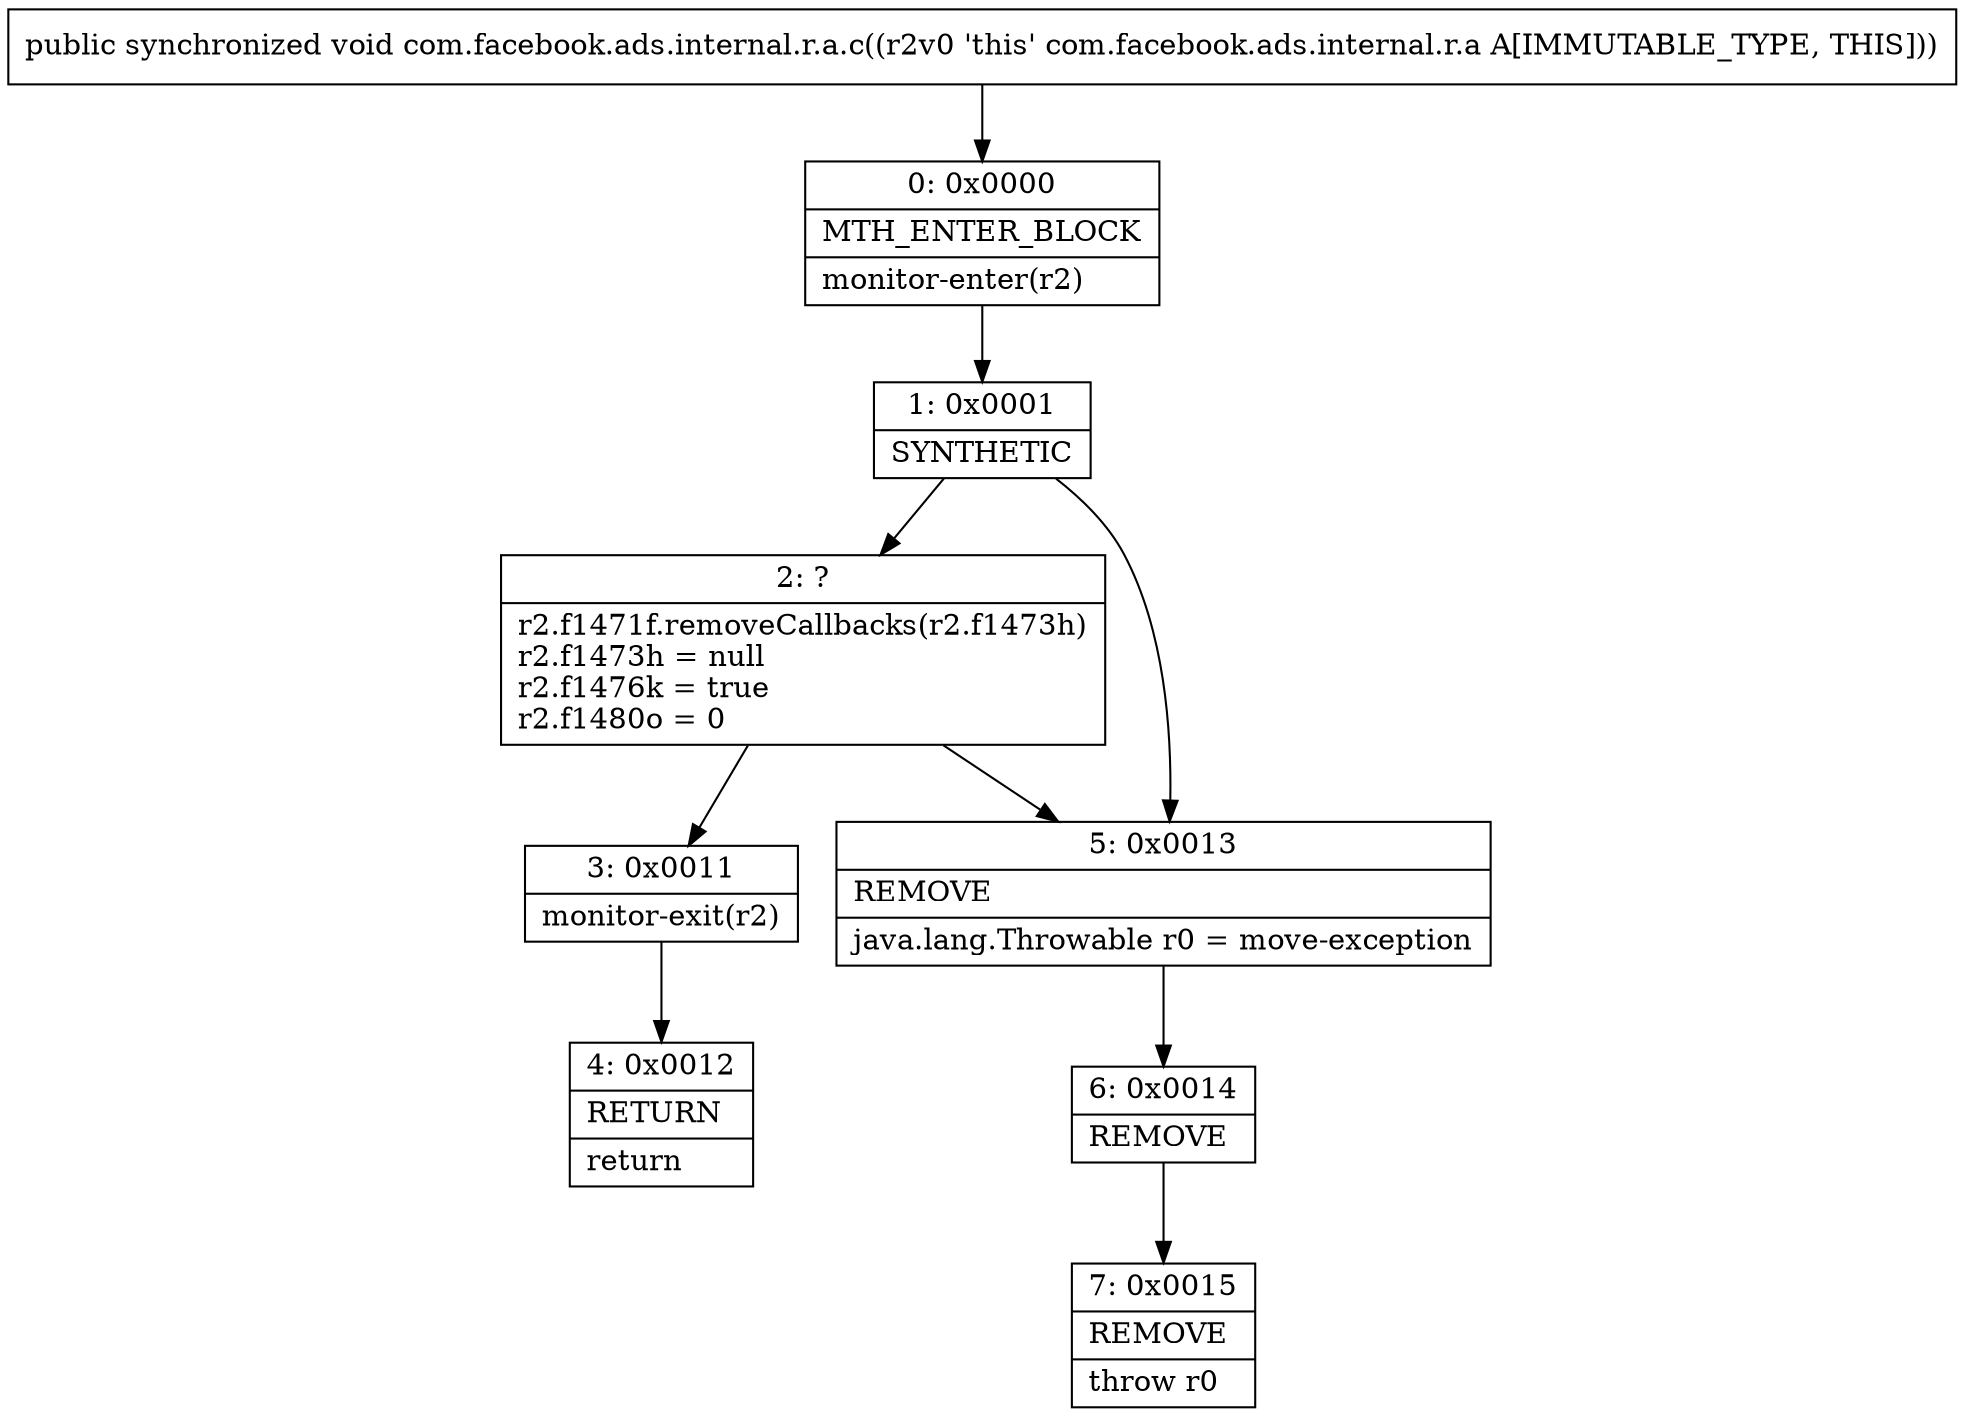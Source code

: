 digraph "CFG forcom.facebook.ads.internal.r.a.c()V" {
Node_0 [shape=record,label="{0\:\ 0x0000|MTH_ENTER_BLOCK\l|monitor\-enter(r2)\l}"];
Node_1 [shape=record,label="{1\:\ 0x0001|SYNTHETIC\l}"];
Node_2 [shape=record,label="{2\:\ ?|r2.f1471f.removeCallbacks(r2.f1473h)\lr2.f1473h = null\lr2.f1476k = true\lr2.f1480o = 0\l}"];
Node_3 [shape=record,label="{3\:\ 0x0011|monitor\-exit(r2)\l}"];
Node_4 [shape=record,label="{4\:\ 0x0012|RETURN\l|return\l}"];
Node_5 [shape=record,label="{5\:\ 0x0013|REMOVE\l|java.lang.Throwable r0 = move\-exception\l}"];
Node_6 [shape=record,label="{6\:\ 0x0014|REMOVE\l}"];
Node_7 [shape=record,label="{7\:\ 0x0015|REMOVE\l|throw r0\l}"];
MethodNode[shape=record,label="{public synchronized void com.facebook.ads.internal.r.a.c((r2v0 'this' com.facebook.ads.internal.r.a A[IMMUTABLE_TYPE, THIS])) }"];
MethodNode -> Node_0;
Node_0 -> Node_1;
Node_1 -> Node_2;
Node_1 -> Node_5;
Node_2 -> Node_3;
Node_2 -> Node_5;
Node_3 -> Node_4;
Node_5 -> Node_6;
Node_6 -> Node_7;
}

